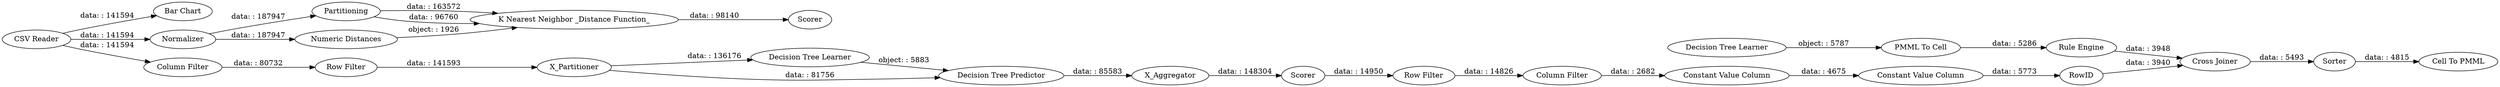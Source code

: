 digraph {
	"-2533333906689890980_290" [label="Constant Value Column"]
	"5663395875417679325_4" [label="Bar Chart"]
	"-2533333906689890980_9" [label="Row Filter"]
	"2682585603792013542_33" [label="Decision Tree Learner"]
	"9092829165954555469_38" [label="Cross Joiner"]
	"5663395875417679325_52" [label=Sorter]
	"5663395875417679325_8" [label=Partitioning]
	"5663395875417679325_11" [label=Normalizer]
	"2682585603792013542_34" [label="Rule Engine"]
	"5663395875417679325_54" [label="Cell To PMML"]
	"9092829165954555469_2" [label=X_Partitioner]
	"5663395875417679325_2" [label="Column Filter"]
	"5663395875417679325_9" [label=Scorer]
	"5663395875417679325_3" [label="Row Filter"]
	"5663395875417679325_6" [label="K Nearest Neighbor _Distance Function_"]
	"9092829165954555469_39" [label=Scorer]
	"9092829165954555469_7" [label=X_Aggregator]
	"9092829165954555469_31" [label="Decision Tree Learner"]
	"-2533333906689890980_293" [label=RowID]
	"9092829165954555469_32" [label="Decision Tree Predictor"]
	"5663395875417679325_1" [label="CSV Reader"]
	"-2533333906689890980_294" [label="Column Filter"]
	"-2533333906689890980_292" [label="Constant Value Column"]
	"2682585603792013542_28" [label="PMML To Cell"]
	"5663395875417679325_10" [label="Numeric Distances"]
	"5663395875417679325_52" -> "5663395875417679325_54" [label="data: : 4815"]
	"9092829165954555469_2" -> "9092829165954555469_32" [label="data: : 81756"]
	"-2533333906689890980_290" -> "-2533333906689890980_292" [label="data: : 4675"]
	"2682585603792013542_28" -> "2682585603792013542_34" [label="data: : 5286"]
	"5663395875417679325_11" -> "5663395875417679325_8" [label="data: : 187947"]
	"-2533333906689890980_292" -> "-2533333906689890980_293" [label="data: : 5773"]
	"-2533333906689890980_9" -> "-2533333906689890980_294" [label="data: : 14826"]
	"2682585603792013542_34" -> "9092829165954555469_38" [label="data: : 3948"]
	"5663395875417679325_11" -> "5663395875417679325_10" [label="data: : 187947"]
	"5663395875417679325_1" -> "5663395875417679325_2" [label="data: : 141594"]
	"5663395875417679325_8" -> "5663395875417679325_6" [label="data: : 163572"]
	"5663395875417679325_1" -> "5663395875417679325_11" [label="data: : 141594"]
	"9092829165954555469_31" -> "9092829165954555469_32" [label="object: : 5883"]
	"9092829165954555469_32" -> "9092829165954555469_7" [label="data: : 85583"]
	"5663395875417679325_6" -> "5663395875417679325_9" [label="data: : 98140"]
	"-2533333906689890980_293" -> "9092829165954555469_38" [label="data: : 3940"]
	"5663395875417679325_2" -> "5663395875417679325_3" [label="data: : 80732"]
	"9092829165954555469_38" -> "5663395875417679325_52" [label="data: : 5493"]
	"-2533333906689890980_294" -> "-2533333906689890980_290" [label="data: : 2682"]
	"5663395875417679325_3" -> "9092829165954555469_2" [label="data: : 141593"]
	"9092829165954555469_39" -> "-2533333906689890980_9" [label="data: : 14950"]
	"2682585603792013542_33" -> "2682585603792013542_28" [label="object: : 5787"]
	"5663395875417679325_8" -> "5663395875417679325_6" [label="data: : 96760"]
	"5663395875417679325_1" -> "5663395875417679325_4" [label="data: : 141594"]
	"9092829165954555469_7" -> "9092829165954555469_39" [label="data: : 148304"]
	"9092829165954555469_2" -> "9092829165954555469_31" [label="data: : 136176"]
	"5663395875417679325_10" -> "5663395875417679325_6" [label="object: : 1926"]
	rankdir=LR
}
